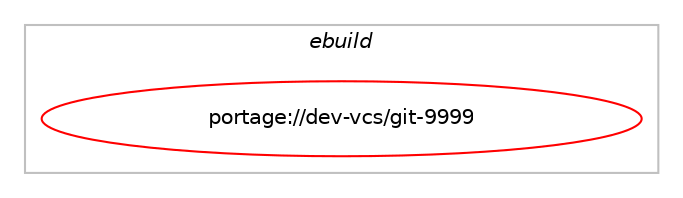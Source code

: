 digraph prolog {

# *************
# Graph options
# *************

newrank=true;
concentrate=true;
compound=true;
graph [rankdir=LR,fontname=Helvetica,fontsize=10,ranksep=1.5];#, ranksep=2.5, nodesep=0.2];
edge  [arrowhead=vee];
node  [fontname=Helvetica,fontsize=10];

# **********
# The ebuild
# **********

subgraph cluster_leftcol {
color=gray;
label=<<i>ebuild</i>>;
id [label="portage://dev-vcs/git-9999", color=red, width=4, href="../dev-vcs/git-9999.svg"];
}

# ****************
# The dependencies
# ****************

subgraph cluster_midcol {
color=gray;
label=<<i>dependencies</i>>;
subgraph cluster_compile {
fillcolor="#eeeeee";
style=filled;
label=<<i>compile</i>>;
# *** BEGIN UNKNOWN DEPENDENCY TYPE (TODO) ***
# id -> equal(use_conditional_group(positive,curl,portage://dev-vcs/git-9999,[package_dependency(portage://dev-vcs/git-9999,install,no,net-misc,curl,none,[,,],[],[]),use_conditional_group(positive,webdav,portage://dev-vcs/git-9999,[package_dependency(portage://dev-vcs/git-9999,install,no,dev-libs,expat,none,[,,],[],[])])]))
# *** END UNKNOWN DEPENDENCY TYPE (TODO) ***

# *** BEGIN UNKNOWN DEPENDENCY TYPE (TODO) ***
# id -> equal(use_conditional_group(positive,iconv,portage://dev-vcs/git-9999,[package_dependency(portage://dev-vcs/git-9999,install,no,virtual,libiconv,none,[,,],[],[])]))
# *** END UNKNOWN DEPENDENCY TYPE (TODO) ***

# *** BEGIN UNKNOWN DEPENDENCY TYPE (TODO) ***
# id -> equal(use_conditional_group(positive,keyring,portage://dev-vcs/git-9999,[package_dependency(portage://dev-vcs/git-9999,install,no,app-crypt,libsecret,none,[,,],[],[]),package_dependency(portage://dev-vcs/git-9999,install,no,dev-libs,glib,none,[,,],[slot(2)],[])]))
# *** END UNKNOWN DEPENDENCY TYPE (TODO) ***

# *** BEGIN UNKNOWN DEPENDENCY TYPE (TODO) ***
# id -> equal(use_conditional_group(positive,pcre,portage://dev-vcs/git-9999,[package_dependency(portage://dev-vcs/git-9999,install,no,dev-libs,libpcre2,none,[,,],any_same_slot,[])]))
# *** END UNKNOWN DEPENDENCY TYPE (TODO) ***

# *** BEGIN UNKNOWN DEPENDENCY TYPE (TODO) ***
# id -> equal(use_conditional_group(positive,perl,portage://dev-vcs/git-9999,[package_dependency(portage://dev-vcs/git-9999,install,no,dev-lang,perl,none,[,,],any_same_slot,[use(disable(build),negative)])]))
# *** END UNKNOWN DEPENDENCY TYPE (TODO) ***

# *** BEGIN UNKNOWN DEPENDENCY TYPE (TODO) ***
# id -> equal(use_conditional_group(positive,tk,portage://dev-vcs/git-9999,[package_dependency(portage://dev-vcs/git-9999,install,no,dev-lang,tk,none,[,,],any_same_slot,[])]))
# *** END UNKNOWN DEPENDENCY TYPE (TODO) ***

# *** BEGIN UNKNOWN DEPENDENCY TYPE (TODO) ***
# id -> equal(package_dependency(portage://dev-vcs/git-9999,install,no,dev-libs,openssl,none,[,,],any_same_slot,[]))
# *** END UNKNOWN DEPENDENCY TYPE (TODO) ***

# *** BEGIN UNKNOWN DEPENDENCY TYPE (TODO) ***
# id -> equal(package_dependency(portage://dev-vcs/git-9999,install,no,sys-libs,zlib,none,[,,],[],[]))
# *** END UNKNOWN DEPENDENCY TYPE (TODO) ***

}
subgraph cluster_compileandrun {
fillcolor="#eeeeee";
style=filled;
label=<<i>compile and run</i>>;
}
subgraph cluster_run {
fillcolor="#eeeeee";
style=filled;
label=<<i>run</i>>;
# *** BEGIN UNKNOWN DEPENDENCY TYPE (TODO) ***
# id -> equal(use_conditional_group(positive,curl,portage://dev-vcs/git-9999,[package_dependency(portage://dev-vcs/git-9999,run,no,net-misc,curl,none,[,,],[],[]),use_conditional_group(positive,webdav,portage://dev-vcs/git-9999,[package_dependency(portage://dev-vcs/git-9999,run,no,dev-libs,expat,none,[,,],[],[])])]))
# *** END UNKNOWN DEPENDENCY TYPE (TODO) ***

# *** BEGIN UNKNOWN DEPENDENCY TYPE (TODO) ***
# id -> equal(use_conditional_group(positive,gpg,portage://dev-vcs/git-9999,[package_dependency(portage://dev-vcs/git-9999,run,no,app-crypt,gnupg,none,[,,],[],[])]))
# *** END UNKNOWN DEPENDENCY TYPE (TODO) ***

# *** BEGIN UNKNOWN DEPENDENCY TYPE (TODO) ***
# id -> equal(use_conditional_group(positive,iconv,portage://dev-vcs/git-9999,[package_dependency(portage://dev-vcs/git-9999,run,no,virtual,libiconv,none,[,,],[],[])]))
# *** END UNKNOWN DEPENDENCY TYPE (TODO) ***

# *** BEGIN UNKNOWN DEPENDENCY TYPE (TODO) ***
# id -> equal(use_conditional_group(positive,keyring,portage://dev-vcs/git-9999,[package_dependency(portage://dev-vcs/git-9999,run,no,app-crypt,libsecret,none,[,,],[],[]),package_dependency(portage://dev-vcs/git-9999,run,no,dev-libs,glib,none,[,,],[slot(2)],[])]))
# *** END UNKNOWN DEPENDENCY TYPE (TODO) ***

# *** BEGIN UNKNOWN DEPENDENCY TYPE (TODO) ***
# id -> equal(use_conditional_group(positive,pcre,portage://dev-vcs/git-9999,[package_dependency(portage://dev-vcs/git-9999,run,no,dev-libs,libpcre2,none,[,,],any_same_slot,[])]))
# *** END UNKNOWN DEPENDENCY TYPE (TODO) ***

# *** BEGIN UNKNOWN DEPENDENCY TYPE (TODO) ***
# id -> equal(use_conditional_group(positive,perforce,portage://dev-vcs/git-9999,[use_conditional_group(positive,python_single_target_python3_10,portage://dev-vcs/git-9999,[package_dependency(portage://dev-vcs/git-9999,run,no,dev-lang,python,none,[,,],[slot(3.10)],[])]),use_conditional_group(positive,python_single_target_python3_11,portage://dev-vcs/git-9999,[package_dependency(portage://dev-vcs/git-9999,run,no,dev-lang,python,none,[,,],[slot(3.11)],[])]),use_conditional_group(positive,python_single_target_python3_12,portage://dev-vcs/git-9999,[package_dependency(portage://dev-vcs/git-9999,run,no,dev-lang,python,none,[,,],[slot(3.12)],[])]),use_conditional_group(positive,python_single_target_python3_13,portage://dev-vcs/git-9999,[package_dependency(portage://dev-vcs/git-9999,run,no,dev-lang,python,none,[,,],[slot(3.13)],[])])]))
# *** END UNKNOWN DEPENDENCY TYPE (TODO) ***

# *** BEGIN UNKNOWN DEPENDENCY TYPE (TODO) ***
# id -> equal(use_conditional_group(positive,perl,portage://dev-vcs/git-9999,[package_dependency(portage://dev-vcs/git-9999,run,no,dev-lang,perl,none,[,,],any_same_slot,[use(disable(build),negative)])]))
# *** END UNKNOWN DEPENDENCY TYPE (TODO) ***

# *** BEGIN UNKNOWN DEPENDENCY TYPE (TODO) ***
# id -> equal(use_conditional_group(positive,perl,portage://dev-vcs/git-9999,[package_dependency(portage://dev-vcs/git-9999,run,no,dev-perl,Error,none,[,,],[],[]),package_dependency(portage://dev-vcs/git-9999,run,no,dev-perl,MailTools,none,[,,],[],[]),package_dependency(portage://dev-vcs/git-9999,run,no,dev-perl,Authen-SASL,none,[,,],[],[]),package_dependency(portage://dev-vcs/git-9999,run,no,virtual,perl-libnet,greaterequal,[3.110.0,,-r4,3.110.0-r4],[],[use(enable(ssl),none)]),use_conditional_group(positive,cgi,portage://dev-vcs/git-9999,[package_dependency(portage://dev-vcs/git-9999,run,no,dev-perl,CGI,none,[,,],[],[]),use_conditional_group(positive,highlight,portage://dev-vcs/git-9999,[package_dependency(portage://dev-vcs/git-9999,run,no,app-text,highlight,none,[,,],[],[])])]),use_conditional_group(positive,cvs,portage://dev-vcs/git-9999,[package_dependency(portage://dev-vcs/git-9999,run,no,dev-vcs,cvsps,greaterequal,[2.1,,,2.1],[slot(0)],[]),package_dependency(portage://dev-vcs/git-9999,run,no,dev-perl,DBI,none,[,,],[],[]),package_dependency(portage://dev-vcs/git-9999,run,no,dev-perl,DBD-SQLite,none,[,,],[],[])]),use_conditional_group(positive,mediawiki,portage://dev-vcs/git-9999,[package_dependency(portage://dev-vcs/git-9999,run,no,dev-perl,DateTime-Format-ISO8601,none,[,,],[],[]),package_dependency(portage://dev-vcs/git-9999,run,no,dev-perl,HTML-Tree,none,[,,],[],[]),package_dependency(portage://dev-vcs/git-9999,run,no,dev-perl,MediaWiki-API,none,[,,],[],[])]),use_conditional_group(positive,subversion,portage://dev-vcs/git-9999,[package_dependency(portage://dev-vcs/git-9999,run,no,dev-vcs,subversion,none,[,,],[],[use(disable(dso),negative),use(enable(perl),none)]),package_dependency(portage://dev-vcs/git-9999,run,no,dev-perl,libwww-perl,none,[,,],[],[]),package_dependency(portage://dev-vcs/git-9999,run,no,dev-perl,TermReadKey,none,[,,],[],[])])]))
# *** END UNKNOWN DEPENDENCY TYPE (TODO) ***

# *** BEGIN UNKNOWN DEPENDENCY TYPE (TODO) ***
# id -> equal(use_conditional_group(positive,selinux,portage://dev-vcs/git-9999,[package_dependency(portage://dev-vcs/git-9999,run,no,sec-policy,selinux-git,none,[,,],[],[])]))
# *** END UNKNOWN DEPENDENCY TYPE (TODO) ***

# *** BEGIN UNKNOWN DEPENDENCY TYPE (TODO) ***
# id -> equal(use_conditional_group(positive,tk,portage://dev-vcs/git-9999,[package_dependency(portage://dev-vcs/git-9999,run,no,dev-lang,tk,none,[,,],any_same_slot,[])]))
# *** END UNKNOWN DEPENDENCY TYPE (TODO) ***

# *** BEGIN UNKNOWN DEPENDENCY TYPE (TODO) ***
# id -> equal(package_dependency(portage://dev-vcs/git-9999,run,no,dev-libs,openssl,none,[,,],any_same_slot,[]))
# *** END UNKNOWN DEPENDENCY TYPE (TODO) ***

# *** BEGIN UNKNOWN DEPENDENCY TYPE (TODO) ***
# id -> equal(package_dependency(portage://dev-vcs/git-9999,run,no,sys-libs,zlib,none,[,,],[],[]))
# *** END UNKNOWN DEPENDENCY TYPE (TODO) ***

}
}

# **************
# The candidates
# **************

subgraph cluster_choices {
rank=same;
color=gray;
label=<<i>candidates</i>>;

}

}
